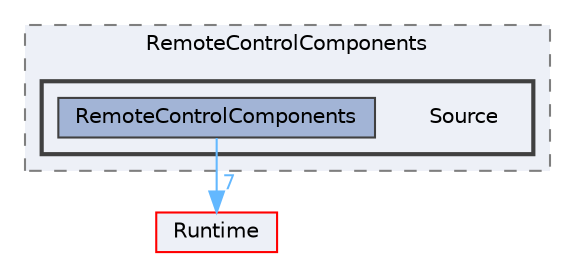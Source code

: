 digraph "Source"
{
 // INTERACTIVE_SVG=YES
 // LATEX_PDF_SIZE
  bgcolor="transparent";
  edge [fontname=Helvetica,fontsize=10,labelfontname=Helvetica,labelfontsize=10];
  node [fontname=Helvetica,fontsize=10,shape=box,height=0.2,width=0.4];
  compound=true
  subgraph clusterdir_e49a05354356fa961032184778c6dc56 {
    graph [ bgcolor="#edf0f7", pencolor="grey50", label="RemoteControlComponents", fontname=Helvetica,fontsize=10 style="filled,dashed", URL="dir_e49a05354356fa961032184778c6dc56.html",tooltip=""]
  subgraph clusterdir_d10357798463749620397ee1b72c2ab4 {
    graph [ bgcolor="#edf0f7", pencolor="grey25", label="", fontname=Helvetica,fontsize=10 style="filled,bold", URL="dir_d10357798463749620397ee1b72c2ab4.html",tooltip=""]
    dir_d10357798463749620397ee1b72c2ab4 [shape=plaintext, label="Source"];
  dir_ec398dc6ab4fc4205ffb674ae7765335 [label="RemoteControlComponents", fillcolor="#a2b4d6", color="grey25", style="filled", URL="dir_ec398dc6ab4fc4205ffb674ae7765335.html",tooltip=""];
  }
  }
  dir_7536b172fbd480bfd146a1b1acd6856b [label="Runtime", fillcolor="#edf0f7", color="red", style="filled", URL="dir_7536b172fbd480bfd146a1b1acd6856b.html",tooltip=""];
  dir_ec398dc6ab4fc4205ffb674ae7765335->dir_7536b172fbd480bfd146a1b1acd6856b [headlabel="7", labeldistance=1.5 headhref="dir_000957_000984.html" href="dir_000957_000984.html" color="steelblue1" fontcolor="steelblue1"];
}
